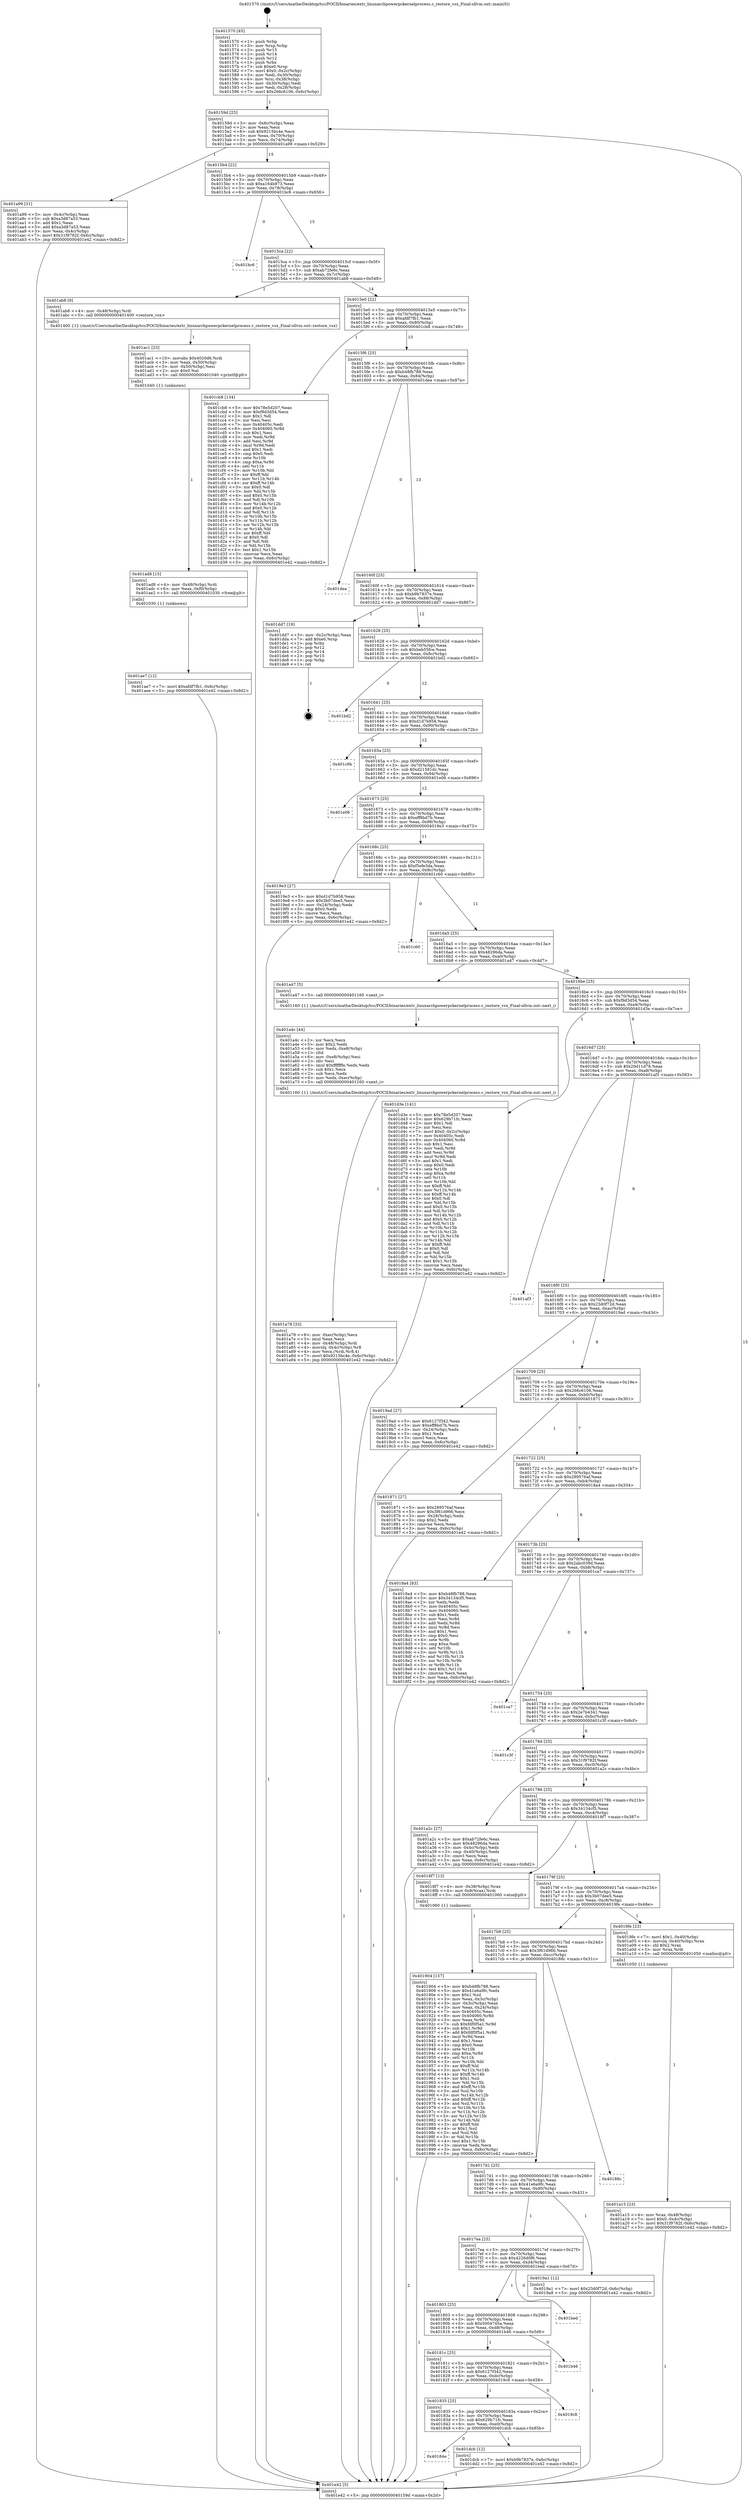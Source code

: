 digraph "0x401570" {
  label = "0x401570 (/mnt/c/Users/mathe/Desktop/tcc/POCII/binaries/extr_linuxarchpowerpckernelprocess.c_restore_vsx_Final-ollvm.out::main(0))"
  labelloc = "t"
  node[shape=record]

  Entry [label="",width=0.3,height=0.3,shape=circle,fillcolor=black,style=filled]
  "0x40159d" [label="{
     0x40159d [23]\l
     | [instrs]\l
     &nbsp;&nbsp;0x40159d \<+3\>: mov -0x6c(%rbp),%eax\l
     &nbsp;&nbsp;0x4015a0 \<+2\>: mov %eax,%ecx\l
     &nbsp;&nbsp;0x4015a2 \<+6\>: sub $0x9215bc4e,%ecx\l
     &nbsp;&nbsp;0x4015a8 \<+3\>: mov %eax,-0x70(%rbp)\l
     &nbsp;&nbsp;0x4015ab \<+3\>: mov %ecx,-0x74(%rbp)\l
     &nbsp;&nbsp;0x4015ae \<+6\>: je 0000000000401a99 \<main+0x529\>\l
  }"]
  "0x401a99" [label="{
     0x401a99 [31]\l
     | [instrs]\l
     &nbsp;&nbsp;0x401a99 \<+3\>: mov -0x4c(%rbp),%eax\l
     &nbsp;&nbsp;0x401a9c \<+5\>: sub $0xa3d87a53,%eax\l
     &nbsp;&nbsp;0x401aa1 \<+3\>: add $0x1,%eax\l
     &nbsp;&nbsp;0x401aa4 \<+5\>: add $0xa3d87a53,%eax\l
     &nbsp;&nbsp;0x401aa9 \<+3\>: mov %eax,-0x4c(%rbp)\l
     &nbsp;&nbsp;0x401aac \<+7\>: movl $0x31f9782f,-0x6c(%rbp)\l
     &nbsp;&nbsp;0x401ab3 \<+5\>: jmp 0000000000401e42 \<main+0x8d2\>\l
  }"]
  "0x4015b4" [label="{
     0x4015b4 [22]\l
     | [instrs]\l
     &nbsp;&nbsp;0x4015b4 \<+5\>: jmp 00000000004015b9 \<main+0x49\>\l
     &nbsp;&nbsp;0x4015b9 \<+3\>: mov -0x70(%rbp),%eax\l
     &nbsp;&nbsp;0x4015bc \<+5\>: sub $0xa164b973,%eax\l
     &nbsp;&nbsp;0x4015c1 \<+3\>: mov %eax,-0x78(%rbp)\l
     &nbsp;&nbsp;0x4015c4 \<+6\>: je 0000000000401bc6 \<main+0x656\>\l
  }"]
  Exit [label="",width=0.3,height=0.3,shape=circle,fillcolor=black,style=filled,peripheries=2]
  "0x401bc6" [label="{
     0x401bc6\l
  }", style=dashed]
  "0x4015ca" [label="{
     0x4015ca [22]\l
     | [instrs]\l
     &nbsp;&nbsp;0x4015ca \<+5\>: jmp 00000000004015cf \<main+0x5f\>\l
     &nbsp;&nbsp;0x4015cf \<+3\>: mov -0x70(%rbp),%eax\l
     &nbsp;&nbsp;0x4015d2 \<+5\>: sub $0xab72fe6c,%eax\l
     &nbsp;&nbsp;0x4015d7 \<+3\>: mov %eax,-0x7c(%rbp)\l
     &nbsp;&nbsp;0x4015da \<+6\>: je 0000000000401ab8 \<main+0x548\>\l
  }"]
  "0x40184e" [label="{
     0x40184e\l
  }", style=dashed]
  "0x401ab8" [label="{
     0x401ab8 [9]\l
     | [instrs]\l
     &nbsp;&nbsp;0x401ab8 \<+4\>: mov -0x48(%rbp),%rdi\l
     &nbsp;&nbsp;0x401abc \<+5\>: call 0000000000401400 \<restore_vsx\>\l
     | [calls]\l
     &nbsp;&nbsp;0x401400 \{1\} (/mnt/c/Users/mathe/Desktop/tcc/POCII/binaries/extr_linuxarchpowerpckernelprocess.c_restore_vsx_Final-ollvm.out::restore_vsx)\l
  }"]
  "0x4015e0" [label="{
     0x4015e0 [22]\l
     | [instrs]\l
     &nbsp;&nbsp;0x4015e0 \<+5\>: jmp 00000000004015e5 \<main+0x75\>\l
     &nbsp;&nbsp;0x4015e5 \<+3\>: mov -0x70(%rbp),%eax\l
     &nbsp;&nbsp;0x4015e8 \<+5\>: sub $0xafdf7fb1,%eax\l
     &nbsp;&nbsp;0x4015ed \<+3\>: mov %eax,-0x80(%rbp)\l
     &nbsp;&nbsp;0x4015f0 \<+6\>: je 0000000000401cb8 \<main+0x748\>\l
  }"]
  "0x401dcb" [label="{
     0x401dcb [12]\l
     | [instrs]\l
     &nbsp;&nbsp;0x401dcb \<+7\>: movl $0xb9b7837e,-0x6c(%rbp)\l
     &nbsp;&nbsp;0x401dd2 \<+5\>: jmp 0000000000401e42 \<main+0x8d2\>\l
  }"]
  "0x401cb8" [label="{
     0x401cb8 [134]\l
     | [instrs]\l
     &nbsp;&nbsp;0x401cb8 \<+5\>: mov $0x78e5d207,%eax\l
     &nbsp;&nbsp;0x401cbd \<+5\>: mov $0xf9d3d54,%ecx\l
     &nbsp;&nbsp;0x401cc2 \<+2\>: mov $0x1,%dl\l
     &nbsp;&nbsp;0x401cc4 \<+2\>: xor %esi,%esi\l
     &nbsp;&nbsp;0x401cc6 \<+7\>: mov 0x40405c,%edi\l
     &nbsp;&nbsp;0x401ccd \<+8\>: mov 0x404060,%r8d\l
     &nbsp;&nbsp;0x401cd5 \<+3\>: sub $0x1,%esi\l
     &nbsp;&nbsp;0x401cd8 \<+3\>: mov %edi,%r9d\l
     &nbsp;&nbsp;0x401cdb \<+3\>: add %esi,%r9d\l
     &nbsp;&nbsp;0x401cde \<+4\>: imul %r9d,%edi\l
     &nbsp;&nbsp;0x401ce2 \<+3\>: and $0x1,%edi\l
     &nbsp;&nbsp;0x401ce5 \<+3\>: cmp $0x0,%edi\l
     &nbsp;&nbsp;0x401ce8 \<+4\>: sete %r10b\l
     &nbsp;&nbsp;0x401cec \<+4\>: cmp $0xa,%r8d\l
     &nbsp;&nbsp;0x401cf0 \<+4\>: setl %r11b\l
     &nbsp;&nbsp;0x401cf4 \<+3\>: mov %r10b,%bl\l
     &nbsp;&nbsp;0x401cf7 \<+3\>: xor $0xff,%bl\l
     &nbsp;&nbsp;0x401cfa \<+3\>: mov %r11b,%r14b\l
     &nbsp;&nbsp;0x401cfd \<+4\>: xor $0xff,%r14b\l
     &nbsp;&nbsp;0x401d01 \<+3\>: xor $0x0,%dl\l
     &nbsp;&nbsp;0x401d04 \<+3\>: mov %bl,%r15b\l
     &nbsp;&nbsp;0x401d07 \<+4\>: and $0x0,%r15b\l
     &nbsp;&nbsp;0x401d0b \<+3\>: and %dl,%r10b\l
     &nbsp;&nbsp;0x401d0e \<+3\>: mov %r14b,%r12b\l
     &nbsp;&nbsp;0x401d11 \<+4\>: and $0x0,%r12b\l
     &nbsp;&nbsp;0x401d15 \<+3\>: and %dl,%r11b\l
     &nbsp;&nbsp;0x401d18 \<+3\>: or %r10b,%r15b\l
     &nbsp;&nbsp;0x401d1b \<+3\>: or %r11b,%r12b\l
     &nbsp;&nbsp;0x401d1e \<+3\>: xor %r12b,%r15b\l
     &nbsp;&nbsp;0x401d21 \<+3\>: or %r14b,%bl\l
     &nbsp;&nbsp;0x401d24 \<+3\>: xor $0xff,%bl\l
     &nbsp;&nbsp;0x401d27 \<+3\>: or $0x0,%dl\l
     &nbsp;&nbsp;0x401d2a \<+2\>: and %dl,%bl\l
     &nbsp;&nbsp;0x401d2c \<+3\>: or %bl,%r15b\l
     &nbsp;&nbsp;0x401d2f \<+4\>: test $0x1,%r15b\l
     &nbsp;&nbsp;0x401d33 \<+3\>: cmovne %ecx,%eax\l
     &nbsp;&nbsp;0x401d36 \<+3\>: mov %eax,-0x6c(%rbp)\l
     &nbsp;&nbsp;0x401d39 \<+5\>: jmp 0000000000401e42 \<main+0x8d2\>\l
  }"]
  "0x4015f6" [label="{
     0x4015f6 [25]\l
     | [instrs]\l
     &nbsp;&nbsp;0x4015f6 \<+5\>: jmp 00000000004015fb \<main+0x8b\>\l
     &nbsp;&nbsp;0x4015fb \<+3\>: mov -0x70(%rbp),%eax\l
     &nbsp;&nbsp;0x4015fe \<+5\>: sub $0xb48fb788,%eax\l
     &nbsp;&nbsp;0x401603 \<+6\>: mov %eax,-0x84(%rbp)\l
     &nbsp;&nbsp;0x401609 \<+6\>: je 0000000000401dea \<main+0x87a\>\l
  }"]
  "0x401835" [label="{
     0x401835 [25]\l
     | [instrs]\l
     &nbsp;&nbsp;0x401835 \<+5\>: jmp 000000000040183a \<main+0x2ca\>\l
     &nbsp;&nbsp;0x40183a \<+3\>: mov -0x70(%rbp),%eax\l
     &nbsp;&nbsp;0x40183d \<+5\>: sub $0x629b71fc,%eax\l
     &nbsp;&nbsp;0x401842 \<+6\>: mov %eax,-0xe0(%rbp)\l
     &nbsp;&nbsp;0x401848 \<+6\>: je 0000000000401dcb \<main+0x85b\>\l
  }"]
  "0x401dea" [label="{
     0x401dea\l
  }", style=dashed]
  "0x40160f" [label="{
     0x40160f [25]\l
     | [instrs]\l
     &nbsp;&nbsp;0x40160f \<+5\>: jmp 0000000000401614 \<main+0xa4\>\l
     &nbsp;&nbsp;0x401614 \<+3\>: mov -0x70(%rbp),%eax\l
     &nbsp;&nbsp;0x401617 \<+5\>: sub $0xb9b7837e,%eax\l
     &nbsp;&nbsp;0x40161c \<+6\>: mov %eax,-0x88(%rbp)\l
     &nbsp;&nbsp;0x401622 \<+6\>: je 0000000000401dd7 \<main+0x867\>\l
  }"]
  "0x4019c8" [label="{
     0x4019c8\l
  }", style=dashed]
  "0x401dd7" [label="{
     0x401dd7 [19]\l
     | [instrs]\l
     &nbsp;&nbsp;0x401dd7 \<+3\>: mov -0x2c(%rbp),%eax\l
     &nbsp;&nbsp;0x401dda \<+7\>: add $0xe0,%rsp\l
     &nbsp;&nbsp;0x401de1 \<+1\>: pop %rbx\l
     &nbsp;&nbsp;0x401de2 \<+2\>: pop %r12\l
     &nbsp;&nbsp;0x401de4 \<+2\>: pop %r14\l
     &nbsp;&nbsp;0x401de6 \<+2\>: pop %r15\l
     &nbsp;&nbsp;0x401de8 \<+1\>: pop %rbp\l
     &nbsp;&nbsp;0x401de9 \<+1\>: ret\l
  }"]
  "0x401628" [label="{
     0x401628 [25]\l
     | [instrs]\l
     &nbsp;&nbsp;0x401628 \<+5\>: jmp 000000000040162d \<main+0xbd\>\l
     &nbsp;&nbsp;0x40162d \<+3\>: mov -0x70(%rbp),%eax\l
     &nbsp;&nbsp;0x401630 \<+5\>: sub $0xbeb55fce,%eax\l
     &nbsp;&nbsp;0x401635 \<+6\>: mov %eax,-0x8c(%rbp)\l
     &nbsp;&nbsp;0x40163b \<+6\>: je 0000000000401bd2 \<main+0x662\>\l
  }"]
  "0x40181c" [label="{
     0x40181c [25]\l
     | [instrs]\l
     &nbsp;&nbsp;0x40181c \<+5\>: jmp 0000000000401821 \<main+0x2b1\>\l
     &nbsp;&nbsp;0x401821 \<+3\>: mov -0x70(%rbp),%eax\l
     &nbsp;&nbsp;0x401824 \<+5\>: sub $0x6127f342,%eax\l
     &nbsp;&nbsp;0x401829 \<+6\>: mov %eax,-0xdc(%rbp)\l
     &nbsp;&nbsp;0x40182f \<+6\>: je 00000000004019c8 \<main+0x458\>\l
  }"]
  "0x401bd2" [label="{
     0x401bd2\l
  }", style=dashed]
  "0x401641" [label="{
     0x401641 [25]\l
     | [instrs]\l
     &nbsp;&nbsp;0x401641 \<+5\>: jmp 0000000000401646 \<main+0xd6\>\l
     &nbsp;&nbsp;0x401646 \<+3\>: mov -0x70(%rbp),%eax\l
     &nbsp;&nbsp;0x401649 \<+5\>: sub $0xd1d7b958,%eax\l
     &nbsp;&nbsp;0x40164e \<+6\>: mov %eax,-0x90(%rbp)\l
     &nbsp;&nbsp;0x401654 \<+6\>: je 0000000000401c9b \<main+0x72b\>\l
  }"]
  "0x401b46" [label="{
     0x401b46\l
  }", style=dashed]
  "0x401c9b" [label="{
     0x401c9b\l
  }", style=dashed]
  "0x40165a" [label="{
     0x40165a [25]\l
     | [instrs]\l
     &nbsp;&nbsp;0x40165a \<+5\>: jmp 000000000040165f \<main+0xef\>\l
     &nbsp;&nbsp;0x40165f \<+3\>: mov -0x70(%rbp),%eax\l
     &nbsp;&nbsp;0x401662 \<+5\>: sub $0xd21581dc,%eax\l
     &nbsp;&nbsp;0x401667 \<+6\>: mov %eax,-0x94(%rbp)\l
     &nbsp;&nbsp;0x40166d \<+6\>: je 0000000000401e06 \<main+0x896\>\l
  }"]
  "0x401803" [label="{
     0x401803 [25]\l
     | [instrs]\l
     &nbsp;&nbsp;0x401803 \<+5\>: jmp 0000000000401808 \<main+0x298\>\l
     &nbsp;&nbsp;0x401808 \<+3\>: mov -0x70(%rbp),%eax\l
     &nbsp;&nbsp;0x40180b \<+5\>: sub $0x5004745a,%eax\l
     &nbsp;&nbsp;0x401810 \<+6\>: mov %eax,-0xd8(%rbp)\l
     &nbsp;&nbsp;0x401816 \<+6\>: je 0000000000401b46 \<main+0x5d6\>\l
  }"]
  "0x401e06" [label="{
     0x401e06\l
  }", style=dashed]
  "0x401673" [label="{
     0x401673 [25]\l
     | [instrs]\l
     &nbsp;&nbsp;0x401673 \<+5\>: jmp 0000000000401678 \<main+0x108\>\l
     &nbsp;&nbsp;0x401678 \<+3\>: mov -0x70(%rbp),%eax\l
     &nbsp;&nbsp;0x40167b \<+5\>: sub $0xeff8bd7b,%eax\l
     &nbsp;&nbsp;0x401680 \<+6\>: mov %eax,-0x98(%rbp)\l
     &nbsp;&nbsp;0x401686 \<+6\>: je 00000000004019e3 \<main+0x473\>\l
  }"]
  "0x401bed" [label="{
     0x401bed\l
  }", style=dashed]
  "0x4019e3" [label="{
     0x4019e3 [27]\l
     | [instrs]\l
     &nbsp;&nbsp;0x4019e3 \<+5\>: mov $0xd1d7b958,%eax\l
     &nbsp;&nbsp;0x4019e8 \<+5\>: mov $0x3b07dee5,%ecx\l
     &nbsp;&nbsp;0x4019ed \<+3\>: mov -0x24(%rbp),%edx\l
     &nbsp;&nbsp;0x4019f0 \<+3\>: cmp $0x0,%edx\l
     &nbsp;&nbsp;0x4019f3 \<+3\>: cmove %ecx,%eax\l
     &nbsp;&nbsp;0x4019f6 \<+3\>: mov %eax,-0x6c(%rbp)\l
     &nbsp;&nbsp;0x4019f9 \<+5\>: jmp 0000000000401e42 \<main+0x8d2\>\l
  }"]
  "0x40168c" [label="{
     0x40168c [25]\l
     | [instrs]\l
     &nbsp;&nbsp;0x40168c \<+5\>: jmp 0000000000401691 \<main+0x121\>\l
     &nbsp;&nbsp;0x401691 \<+3\>: mov -0x70(%rbp),%eax\l
     &nbsp;&nbsp;0x401694 \<+5\>: sub $0xf5efe3da,%eax\l
     &nbsp;&nbsp;0x401699 \<+6\>: mov %eax,-0x9c(%rbp)\l
     &nbsp;&nbsp;0x40169f \<+6\>: je 0000000000401c60 \<main+0x6f0\>\l
  }"]
  "0x401ae7" [label="{
     0x401ae7 [12]\l
     | [instrs]\l
     &nbsp;&nbsp;0x401ae7 \<+7\>: movl $0xafdf7fb1,-0x6c(%rbp)\l
     &nbsp;&nbsp;0x401aee \<+5\>: jmp 0000000000401e42 \<main+0x8d2\>\l
  }"]
  "0x401c60" [label="{
     0x401c60\l
  }", style=dashed]
  "0x4016a5" [label="{
     0x4016a5 [25]\l
     | [instrs]\l
     &nbsp;&nbsp;0x4016a5 \<+5\>: jmp 00000000004016aa \<main+0x13a\>\l
     &nbsp;&nbsp;0x4016aa \<+3\>: mov -0x70(%rbp),%eax\l
     &nbsp;&nbsp;0x4016ad \<+5\>: sub $0x48296da,%eax\l
     &nbsp;&nbsp;0x4016b2 \<+6\>: mov %eax,-0xa0(%rbp)\l
     &nbsp;&nbsp;0x4016b8 \<+6\>: je 0000000000401a47 \<main+0x4d7\>\l
  }"]
  "0x401ad8" [label="{
     0x401ad8 [15]\l
     | [instrs]\l
     &nbsp;&nbsp;0x401ad8 \<+4\>: mov -0x48(%rbp),%rdi\l
     &nbsp;&nbsp;0x401adc \<+6\>: mov %eax,-0xf0(%rbp)\l
     &nbsp;&nbsp;0x401ae2 \<+5\>: call 0000000000401030 \<free@plt\>\l
     | [calls]\l
     &nbsp;&nbsp;0x401030 \{1\} (unknown)\l
  }"]
  "0x401a47" [label="{
     0x401a47 [5]\l
     | [instrs]\l
     &nbsp;&nbsp;0x401a47 \<+5\>: call 0000000000401160 \<next_i\>\l
     | [calls]\l
     &nbsp;&nbsp;0x401160 \{1\} (/mnt/c/Users/mathe/Desktop/tcc/POCII/binaries/extr_linuxarchpowerpckernelprocess.c_restore_vsx_Final-ollvm.out::next_i)\l
  }"]
  "0x4016be" [label="{
     0x4016be [25]\l
     | [instrs]\l
     &nbsp;&nbsp;0x4016be \<+5\>: jmp 00000000004016c3 \<main+0x153\>\l
     &nbsp;&nbsp;0x4016c3 \<+3\>: mov -0x70(%rbp),%eax\l
     &nbsp;&nbsp;0x4016c6 \<+5\>: sub $0xf9d3d54,%eax\l
     &nbsp;&nbsp;0x4016cb \<+6\>: mov %eax,-0xa4(%rbp)\l
     &nbsp;&nbsp;0x4016d1 \<+6\>: je 0000000000401d3e \<main+0x7ce\>\l
  }"]
  "0x401ac1" [label="{
     0x401ac1 [23]\l
     | [instrs]\l
     &nbsp;&nbsp;0x401ac1 \<+10\>: movabs $0x4020d6,%rdi\l
     &nbsp;&nbsp;0x401acb \<+3\>: mov %eax,-0x50(%rbp)\l
     &nbsp;&nbsp;0x401ace \<+3\>: mov -0x50(%rbp),%esi\l
     &nbsp;&nbsp;0x401ad1 \<+2\>: mov $0x0,%al\l
     &nbsp;&nbsp;0x401ad3 \<+5\>: call 0000000000401040 \<printf@plt\>\l
     | [calls]\l
     &nbsp;&nbsp;0x401040 \{1\} (unknown)\l
  }"]
  "0x401d3e" [label="{
     0x401d3e [141]\l
     | [instrs]\l
     &nbsp;&nbsp;0x401d3e \<+5\>: mov $0x78e5d207,%eax\l
     &nbsp;&nbsp;0x401d43 \<+5\>: mov $0x629b71fc,%ecx\l
     &nbsp;&nbsp;0x401d48 \<+2\>: mov $0x1,%dl\l
     &nbsp;&nbsp;0x401d4a \<+2\>: xor %esi,%esi\l
     &nbsp;&nbsp;0x401d4c \<+7\>: movl $0x0,-0x2c(%rbp)\l
     &nbsp;&nbsp;0x401d53 \<+7\>: mov 0x40405c,%edi\l
     &nbsp;&nbsp;0x401d5a \<+8\>: mov 0x404060,%r8d\l
     &nbsp;&nbsp;0x401d62 \<+3\>: sub $0x1,%esi\l
     &nbsp;&nbsp;0x401d65 \<+3\>: mov %edi,%r9d\l
     &nbsp;&nbsp;0x401d68 \<+3\>: add %esi,%r9d\l
     &nbsp;&nbsp;0x401d6b \<+4\>: imul %r9d,%edi\l
     &nbsp;&nbsp;0x401d6f \<+3\>: and $0x1,%edi\l
     &nbsp;&nbsp;0x401d72 \<+3\>: cmp $0x0,%edi\l
     &nbsp;&nbsp;0x401d75 \<+4\>: sete %r10b\l
     &nbsp;&nbsp;0x401d79 \<+4\>: cmp $0xa,%r8d\l
     &nbsp;&nbsp;0x401d7d \<+4\>: setl %r11b\l
     &nbsp;&nbsp;0x401d81 \<+3\>: mov %r10b,%bl\l
     &nbsp;&nbsp;0x401d84 \<+3\>: xor $0xff,%bl\l
     &nbsp;&nbsp;0x401d87 \<+3\>: mov %r11b,%r14b\l
     &nbsp;&nbsp;0x401d8a \<+4\>: xor $0xff,%r14b\l
     &nbsp;&nbsp;0x401d8e \<+3\>: xor $0x0,%dl\l
     &nbsp;&nbsp;0x401d91 \<+3\>: mov %bl,%r15b\l
     &nbsp;&nbsp;0x401d94 \<+4\>: and $0x0,%r15b\l
     &nbsp;&nbsp;0x401d98 \<+3\>: and %dl,%r10b\l
     &nbsp;&nbsp;0x401d9b \<+3\>: mov %r14b,%r12b\l
     &nbsp;&nbsp;0x401d9e \<+4\>: and $0x0,%r12b\l
     &nbsp;&nbsp;0x401da2 \<+3\>: and %dl,%r11b\l
     &nbsp;&nbsp;0x401da5 \<+3\>: or %r10b,%r15b\l
     &nbsp;&nbsp;0x401da8 \<+3\>: or %r11b,%r12b\l
     &nbsp;&nbsp;0x401dab \<+3\>: xor %r12b,%r15b\l
     &nbsp;&nbsp;0x401dae \<+3\>: or %r14b,%bl\l
     &nbsp;&nbsp;0x401db1 \<+3\>: xor $0xff,%bl\l
     &nbsp;&nbsp;0x401db4 \<+3\>: or $0x0,%dl\l
     &nbsp;&nbsp;0x401db7 \<+2\>: and %dl,%bl\l
     &nbsp;&nbsp;0x401db9 \<+3\>: or %bl,%r15b\l
     &nbsp;&nbsp;0x401dbc \<+4\>: test $0x1,%r15b\l
     &nbsp;&nbsp;0x401dc0 \<+3\>: cmovne %ecx,%eax\l
     &nbsp;&nbsp;0x401dc3 \<+3\>: mov %eax,-0x6c(%rbp)\l
     &nbsp;&nbsp;0x401dc6 \<+5\>: jmp 0000000000401e42 \<main+0x8d2\>\l
  }"]
  "0x4016d7" [label="{
     0x4016d7 [25]\l
     | [instrs]\l
     &nbsp;&nbsp;0x4016d7 \<+5\>: jmp 00000000004016dc \<main+0x16c\>\l
     &nbsp;&nbsp;0x4016dc \<+3\>: mov -0x70(%rbp),%eax\l
     &nbsp;&nbsp;0x4016df \<+5\>: sub $0x20d11d78,%eax\l
     &nbsp;&nbsp;0x4016e4 \<+6\>: mov %eax,-0xa8(%rbp)\l
     &nbsp;&nbsp;0x4016ea \<+6\>: je 0000000000401af3 \<main+0x583\>\l
  }"]
  "0x401a78" [label="{
     0x401a78 [33]\l
     | [instrs]\l
     &nbsp;&nbsp;0x401a78 \<+6\>: mov -0xec(%rbp),%ecx\l
     &nbsp;&nbsp;0x401a7e \<+3\>: imul %eax,%ecx\l
     &nbsp;&nbsp;0x401a81 \<+4\>: mov -0x48(%rbp),%rdi\l
     &nbsp;&nbsp;0x401a85 \<+4\>: movslq -0x4c(%rbp),%r8\l
     &nbsp;&nbsp;0x401a89 \<+4\>: mov %ecx,(%rdi,%r8,4)\l
     &nbsp;&nbsp;0x401a8d \<+7\>: movl $0x9215bc4e,-0x6c(%rbp)\l
     &nbsp;&nbsp;0x401a94 \<+5\>: jmp 0000000000401e42 \<main+0x8d2\>\l
  }"]
  "0x401af3" [label="{
     0x401af3\l
  }", style=dashed]
  "0x4016f0" [label="{
     0x4016f0 [25]\l
     | [instrs]\l
     &nbsp;&nbsp;0x4016f0 \<+5\>: jmp 00000000004016f5 \<main+0x185\>\l
     &nbsp;&nbsp;0x4016f5 \<+3\>: mov -0x70(%rbp),%eax\l
     &nbsp;&nbsp;0x4016f8 \<+5\>: sub $0x23d0f72d,%eax\l
     &nbsp;&nbsp;0x4016fd \<+6\>: mov %eax,-0xac(%rbp)\l
     &nbsp;&nbsp;0x401703 \<+6\>: je 00000000004019ad \<main+0x43d\>\l
  }"]
  "0x401a4c" [label="{
     0x401a4c [44]\l
     | [instrs]\l
     &nbsp;&nbsp;0x401a4c \<+2\>: xor %ecx,%ecx\l
     &nbsp;&nbsp;0x401a4e \<+5\>: mov $0x2,%edx\l
     &nbsp;&nbsp;0x401a53 \<+6\>: mov %edx,-0xe8(%rbp)\l
     &nbsp;&nbsp;0x401a59 \<+1\>: cltd\l
     &nbsp;&nbsp;0x401a5a \<+6\>: mov -0xe8(%rbp),%esi\l
     &nbsp;&nbsp;0x401a60 \<+2\>: idiv %esi\l
     &nbsp;&nbsp;0x401a62 \<+6\>: imul $0xfffffffe,%edx,%edx\l
     &nbsp;&nbsp;0x401a68 \<+3\>: sub $0x1,%ecx\l
     &nbsp;&nbsp;0x401a6b \<+2\>: sub %ecx,%edx\l
     &nbsp;&nbsp;0x401a6d \<+6\>: mov %edx,-0xec(%rbp)\l
     &nbsp;&nbsp;0x401a73 \<+5\>: call 0000000000401160 \<next_i\>\l
     | [calls]\l
     &nbsp;&nbsp;0x401160 \{1\} (/mnt/c/Users/mathe/Desktop/tcc/POCII/binaries/extr_linuxarchpowerpckernelprocess.c_restore_vsx_Final-ollvm.out::next_i)\l
  }"]
  "0x4019ad" [label="{
     0x4019ad [27]\l
     | [instrs]\l
     &nbsp;&nbsp;0x4019ad \<+5\>: mov $0x6127f342,%eax\l
     &nbsp;&nbsp;0x4019b2 \<+5\>: mov $0xeff8bd7b,%ecx\l
     &nbsp;&nbsp;0x4019b7 \<+3\>: mov -0x24(%rbp),%edx\l
     &nbsp;&nbsp;0x4019ba \<+3\>: cmp $0x1,%edx\l
     &nbsp;&nbsp;0x4019bd \<+3\>: cmovl %ecx,%eax\l
     &nbsp;&nbsp;0x4019c0 \<+3\>: mov %eax,-0x6c(%rbp)\l
     &nbsp;&nbsp;0x4019c3 \<+5\>: jmp 0000000000401e42 \<main+0x8d2\>\l
  }"]
  "0x401709" [label="{
     0x401709 [25]\l
     | [instrs]\l
     &nbsp;&nbsp;0x401709 \<+5\>: jmp 000000000040170e \<main+0x19e\>\l
     &nbsp;&nbsp;0x40170e \<+3\>: mov -0x70(%rbp),%eax\l
     &nbsp;&nbsp;0x401711 \<+5\>: sub $0x266c6106,%eax\l
     &nbsp;&nbsp;0x401716 \<+6\>: mov %eax,-0xb0(%rbp)\l
     &nbsp;&nbsp;0x40171c \<+6\>: je 0000000000401871 \<main+0x301\>\l
  }"]
  "0x401a15" [label="{
     0x401a15 [23]\l
     | [instrs]\l
     &nbsp;&nbsp;0x401a15 \<+4\>: mov %rax,-0x48(%rbp)\l
     &nbsp;&nbsp;0x401a19 \<+7\>: movl $0x0,-0x4c(%rbp)\l
     &nbsp;&nbsp;0x401a20 \<+7\>: movl $0x31f9782f,-0x6c(%rbp)\l
     &nbsp;&nbsp;0x401a27 \<+5\>: jmp 0000000000401e42 \<main+0x8d2\>\l
  }"]
  "0x401871" [label="{
     0x401871 [27]\l
     | [instrs]\l
     &nbsp;&nbsp;0x401871 \<+5\>: mov $0x289576af,%eax\l
     &nbsp;&nbsp;0x401876 \<+5\>: mov $0x3f61d966,%ecx\l
     &nbsp;&nbsp;0x40187b \<+3\>: mov -0x28(%rbp),%edx\l
     &nbsp;&nbsp;0x40187e \<+3\>: cmp $0x2,%edx\l
     &nbsp;&nbsp;0x401881 \<+3\>: cmovne %ecx,%eax\l
     &nbsp;&nbsp;0x401884 \<+3\>: mov %eax,-0x6c(%rbp)\l
     &nbsp;&nbsp;0x401887 \<+5\>: jmp 0000000000401e42 \<main+0x8d2\>\l
  }"]
  "0x401722" [label="{
     0x401722 [25]\l
     | [instrs]\l
     &nbsp;&nbsp;0x401722 \<+5\>: jmp 0000000000401727 \<main+0x1b7\>\l
     &nbsp;&nbsp;0x401727 \<+3\>: mov -0x70(%rbp),%eax\l
     &nbsp;&nbsp;0x40172a \<+5\>: sub $0x289576af,%eax\l
     &nbsp;&nbsp;0x40172f \<+6\>: mov %eax,-0xb4(%rbp)\l
     &nbsp;&nbsp;0x401735 \<+6\>: je 00000000004018a4 \<main+0x334\>\l
  }"]
  "0x401e42" [label="{
     0x401e42 [5]\l
     | [instrs]\l
     &nbsp;&nbsp;0x401e42 \<+5\>: jmp 000000000040159d \<main+0x2d\>\l
  }"]
  "0x401570" [label="{
     0x401570 [45]\l
     | [instrs]\l
     &nbsp;&nbsp;0x401570 \<+1\>: push %rbp\l
     &nbsp;&nbsp;0x401571 \<+3\>: mov %rsp,%rbp\l
     &nbsp;&nbsp;0x401574 \<+2\>: push %r15\l
     &nbsp;&nbsp;0x401576 \<+2\>: push %r14\l
     &nbsp;&nbsp;0x401578 \<+2\>: push %r12\l
     &nbsp;&nbsp;0x40157a \<+1\>: push %rbx\l
     &nbsp;&nbsp;0x40157b \<+7\>: sub $0xe0,%rsp\l
     &nbsp;&nbsp;0x401582 \<+7\>: movl $0x0,-0x2c(%rbp)\l
     &nbsp;&nbsp;0x401589 \<+3\>: mov %edi,-0x30(%rbp)\l
     &nbsp;&nbsp;0x40158c \<+4\>: mov %rsi,-0x38(%rbp)\l
     &nbsp;&nbsp;0x401590 \<+3\>: mov -0x30(%rbp),%edi\l
     &nbsp;&nbsp;0x401593 \<+3\>: mov %edi,-0x28(%rbp)\l
     &nbsp;&nbsp;0x401596 \<+7\>: movl $0x266c6106,-0x6c(%rbp)\l
  }"]
  "0x4017ea" [label="{
     0x4017ea [25]\l
     | [instrs]\l
     &nbsp;&nbsp;0x4017ea \<+5\>: jmp 00000000004017ef \<main+0x27f\>\l
     &nbsp;&nbsp;0x4017ef \<+3\>: mov -0x70(%rbp),%eax\l
     &nbsp;&nbsp;0x4017f2 \<+5\>: sub $0x4226d0f6,%eax\l
     &nbsp;&nbsp;0x4017f7 \<+6\>: mov %eax,-0xd4(%rbp)\l
     &nbsp;&nbsp;0x4017fd \<+6\>: je 0000000000401bed \<main+0x67d\>\l
  }"]
  "0x4018a4" [label="{
     0x4018a4 [83]\l
     | [instrs]\l
     &nbsp;&nbsp;0x4018a4 \<+5\>: mov $0xb48fb788,%eax\l
     &nbsp;&nbsp;0x4018a9 \<+5\>: mov $0x34134cf5,%ecx\l
     &nbsp;&nbsp;0x4018ae \<+2\>: xor %edx,%edx\l
     &nbsp;&nbsp;0x4018b0 \<+7\>: mov 0x40405c,%esi\l
     &nbsp;&nbsp;0x4018b7 \<+7\>: mov 0x404060,%edi\l
     &nbsp;&nbsp;0x4018be \<+3\>: sub $0x1,%edx\l
     &nbsp;&nbsp;0x4018c1 \<+3\>: mov %esi,%r8d\l
     &nbsp;&nbsp;0x4018c4 \<+3\>: add %edx,%r8d\l
     &nbsp;&nbsp;0x4018c7 \<+4\>: imul %r8d,%esi\l
     &nbsp;&nbsp;0x4018cb \<+3\>: and $0x1,%esi\l
     &nbsp;&nbsp;0x4018ce \<+3\>: cmp $0x0,%esi\l
     &nbsp;&nbsp;0x4018d1 \<+4\>: sete %r9b\l
     &nbsp;&nbsp;0x4018d5 \<+3\>: cmp $0xa,%edi\l
     &nbsp;&nbsp;0x4018d8 \<+4\>: setl %r10b\l
     &nbsp;&nbsp;0x4018dc \<+3\>: mov %r9b,%r11b\l
     &nbsp;&nbsp;0x4018df \<+3\>: and %r10b,%r11b\l
     &nbsp;&nbsp;0x4018e2 \<+3\>: xor %r10b,%r9b\l
     &nbsp;&nbsp;0x4018e5 \<+3\>: or %r9b,%r11b\l
     &nbsp;&nbsp;0x4018e8 \<+4\>: test $0x1,%r11b\l
     &nbsp;&nbsp;0x4018ec \<+3\>: cmovne %ecx,%eax\l
     &nbsp;&nbsp;0x4018ef \<+3\>: mov %eax,-0x6c(%rbp)\l
     &nbsp;&nbsp;0x4018f2 \<+5\>: jmp 0000000000401e42 \<main+0x8d2\>\l
  }"]
  "0x40173b" [label="{
     0x40173b [25]\l
     | [instrs]\l
     &nbsp;&nbsp;0x40173b \<+5\>: jmp 0000000000401740 \<main+0x1d0\>\l
     &nbsp;&nbsp;0x401740 \<+3\>: mov -0x70(%rbp),%eax\l
     &nbsp;&nbsp;0x401743 \<+5\>: sub $0x2abc039d,%eax\l
     &nbsp;&nbsp;0x401748 \<+6\>: mov %eax,-0xb8(%rbp)\l
     &nbsp;&nbsp;0x40174e \<+6\>: je 0000000000401ca7 \<main+0x737\>\l
  }"]
  "0x4019a1" [label="{
     0x4019a1 [12]\l
     | [instrs]\l
     &nbsp;&nbsp;0x4019a1 \<+7\>: movl $0x23d0f72d,-0x6c(%rbp)\l
     &nbsp;&nbsp;0x4019a8 \<+5\>: jmp 0000000000401e42 \<main+0x8d2\>\l
  }"]
  "0x401ca7" [label="{
     0x401ca7\l
  }", style=dashed]
  "0x401754" [label="{
     0x401754 [25]\l
     | [instrs]\l
     &nbsp;&nbsp;0x401754 \<+5\>: jmp 0000000000401759 \<main+0x1e9\>\l
     &nbsp;&nbsp;0x401759 \<+3\>: mov -0x70(%rbp),%eax\l
     &nbsp;&nbsp;0x40175c \<+5\>: sub $0x2e7b4341,%eax\l
     &nbsp;&nbsp;0x401761 \<+6\>: mov %eax,-0xbc(%rbp)\l
     &nbsp;&nbsp;0x401767 \<+6\>: je 0000000000401c3f \<main+0x6cf\>\l
  }"]
  "0x4017d1" [label="{
     0x4017d1 [25]\l
     | [instrs]\l
     &nbsp;&nbsp;0x4017d1 \<+5\>: jmp 00000000004017d6 \<main+0x266\>\l
     &nbsp;&nbsp;0x4017d6 \<+3\>: mov -0x70(%rbp),%eax\l
     &nbsp;&nbsp;0x4017d9 \<+5\>: sub $0x41e6a9fc,%eax\l
     &nbsp;&nbsp;0x4017de \<+6\>: mov %eax,-0xd0(%rbp)\l
     &nbsp;&nbsp;0x4017e4 \<+6\>: je 00000000004019a1 \<main+0x431\>\l
  }"]
  "0x401c3f" [label="{
     0x401c3f\l
  }", style=dashed]
  "0x40176d" [label="{
     0x40176d [25]\l
     | [instrs]\l
     &nbsp;&nbsp;0x40176d \<+5\>: jmp 0000000000401772 \<main+0x202\>\l
     &nbsp;&nbsp;0x401772 \<+3\>: mov -0x70(%rbp),%eax\l
     &nbsp;&nbsp;0x401775 \<+5\>: sub $0x31f9782f,%eax\l
     &nbsp;&nbsp;0x40177a \<+6\>: mov %eax,-0xc0(%rbp)\l
     &nbsp;&nbsp;0x401780 \<+6\>: je 0000000000401a2c \<main+0x4bc\>\l
  }"]
  "0x40188c" [label="{
     0x40188c\l
  }", style=dashed]
  "0x401a2c" [label="{
     0x401a2c [27]\l
     | [instrs]\l
     &nbsp;&nbsp;0x401a2c \<+5\>: mov $0xab72fe6c,%eax\l
     &nbsp;&nbsp;0x401a31 \<+5\>: mov $0x48296da,%ecx\l
     &nbsp;&nbsp;0x401a36 \<+3\>: mov -0x4c(%rbp),%edx\l
     &nbsp;&nbsp;0x401a39 \<+3\>: cmp -0x40(%rbp),%edx\l
     &nbsp;&nbsp;0x401a3c \<+3\>: cmovl %ecx,%eax\l
     &nbsp;&nbsp;0x401a3f \<+3\>: mov %eax,-0x6c(%rbp)\l
     &nbsp;&nbsp;0x401a42 \<+5\>: jmp 0000000000401e42 \<main+0x8d2\>\l
  }"]
  "0x401786" [label="{
     0x401786 [25]\l
     | [instrs]\l
     &nbsp;&nbsp;0x401786 \<+5\>: jmp 000000000040178b \<main+0x21b\>\l
     &nbsp;&nbsp;0x40178b \<+3\>: mov -0x70(%rbp),%eax\l
     &nbsp;&nbsp;0x40178e \<+5\>: sub $0x34134cf5,%eax\l
     &nbsp;&nbsp;0x401793 \<+6\>: mov %eax,-0xc4(%rbp)\l
     &nbsp;&nbsp;0x401799 \<+6\>: je 00000000004018f7 \<main+0x387\>\l
  }"]
  "0x4017b8" [label="{
     0x4017b8 [25]\l
     | [instrs]\l
     &nbsp;&nbsp;0x4017b8 \<+5\>: jmp 00000000004017bd \<main+0x24d\>\l
     &nbsp;&nbsp;0x4017bd \<+3\>: mov -0x70(%rbp),%eax\l
     &nbsp;&nbsp;0x4017c0 \<+5\>: sub $0x3f61d966,%eax\l
     &nbsp;&nbsp;0x4017c5 \<+6\>: mov %eax,-0xcc(%rbp)\l
     &nbsp;&nbsp;0x4017cb \<+6\>: je 000000000040188c \<main+0x31c\>\l
  }"]
  "0x4018f7" [label="{
     0x4018f7 [13]\l
     | [instrs]\l
     &nbsp;&nbsp;0x4018f7 \<+4\>: mov -0x38(%rbp),%rax\l
     &nbsp;&nbsp;0x4018fb \<+4\>: mov 0x8(%rax),%rdi\l
     &nbsp;&nbsp;0x4018ff \<+5\>: call 0000000000401060 \<atoi@plt\>\l
     | [calls]\l
     &nbsp;&nbsp;0x401060 \{1\} (unknown)\l
  }"]
  "0x40179f" [label="{
     0x40179f [25]\l
     | [instrs]\l
     &nbsp;&nbsp;0x40179f \<+5\>: jmp 00000000004017a4 \<main+0x234\>\l
     &nbsp;&nbsp;0x4017a4 \<+3\>: mov -0x70(%rbp),%eax\l
     &nbsp;&nbsp;0x4017a7 \<+5\>: sub $0x3b07dee5,%eax\l
     &nbsp;&nbsp;0x4017ac \<+6\>: mov %eax,-0xc8(%rbp)\l
     &nbsp;&nbsp;0x4017b2 \<+6\>: je 00000000004019fe \<main+0x48e\>\l
  }"]
  "0x401904" [label="{
     0x401904 [157]\l
     | [instrs]\l
     &nbsp;&nbsp;0x401904 \<+5\>: mov $0xb48fb788,%ecx\l
     &nbsp;&nbsp;0x401909 \<+5\>: mov $0x41e6a9fc,%edx\l
     &nbsp;&nbsp;0x40190e \<+3\>: mov $0x1,%sil\l
     &nbsp;&nbsp;0x401911 \<+3\>: mov %eax,-0x3c(%rbp)\l
     &nbsp;&nbsp;0x401914 \<+3\>: mov -0x3c(%rbp),%eax\l
     &nbsp;&nbsp;0x401917 \<+3\>: mov %eax,-0x24(%rbp)\l
     &nbsp;&nbsp;0x40191a \<+7\>: mov 0x40405c,%eax\l
     &nbsp;&nbsp;0x401921 \<+8\>: mov 0x404060,%r8d\l
     &nbsp;&nbsp;0x401929 \<+3\>: mov %eax,%r9d\l
     &nbsp;&nbsp;0x40192c \<+7\>: sub $0xfdf0f5a1,%r9d\l
     &nbsp;&nbsp;0x401933 \<+4\>: sub $0x1,%r9d\l
     &nbsp;&nbsp;0x401937 \<+7\>: add $0xfdf0f5a1,%r9d\l
     &nbsp;&nbsp;0x40193e \<+4\>: imul %r9d,%eax\l
     &nbsp;&nbsp;0x401942 \<+3\>: and $0x1,%eax\l
     &nbsp;&nbsp;0x401945 \<+3\>: cmp $0x0,%eax\l
     &nbsp;&nbsp;0x401948 \<+4\>: sete %r10b\l
     &nbsp;&nbsp;0x40194c \<+4\>: cmp $0xa,%r8d\l
     &nbsp;&nbsp;0x401950 \<+4\>: setl %r11b\l
     &nbsp;&nbsp;0x401954 \<+3\>: mov %r10b,%bl\l
     &nbsp;&nbsp;0x401957 \<+3\>: xor $0xff,%bl\l
     &nbsp;&nbsp;0x40195a \<+3\>: mov %r11b,%r14b\l
     &nbsp;&nbsp;0x40195d \<+4\>: xor $0xff,%r14b\l
     &nbsp;&nbsp;0x401961 \<+4\>: xor $0x1,%sil\l
     &nbsp;&nbsp;0x401965 \<+3\>: mov %bl,%r15b\l
     &nbsp;&nbsp;0x401968 \<+4\>: and $0xff,%r15b\l
     &nbsp;&nbsp;0x40196c \<+3\>: and %sil,%r10b\l
     &nbsp;&nbsp;0x40196f \<+3\>: mov %r14b,%r12b\l
     &nbsp;&nbsp;0x401972 \<+4\>: and $0xff,%r12b\l
     &nbsp;&nbsp;0x401976 \<+3\>: and %sil,%r11b\l
     &nbsp;&nbsp;0x401979 \<+3\>: or %r10b,%r15b\l
     &nbsp;&nbsp;0x40197c \<+3\>: or %r11b,%r12b\l
     &nbsp;&nbsp;0x40197f \<+3\>: xor %r12b,%r15b\l
     &nbsp;&nbsp;0x401982 \<+3\>: or %r14b,%bl\l
     &nbsp;&nbsp;0x401985 \<+3\>: xor $0xff,%bl\l
     &nbsp;&nbsp;0x401988 \<+4\>: or $0x1,%sil\l
     &nbsp;&nbsp;0x40198c \<+3\>: and %sil,%bl\l
     &nbsp;&nbsp;0x40198f \<+3\>: or %bl,%r15b\l
     &nbsp;&nbsp;0x401992 \<+4\>: test $0x1,%r15b\l
     &nbsp;&nbsp;0x401996 \<+3\>: cmovne %edx,%ecx\l
     &nbsp;&nbsp;0x401999 \<+3\>: mov %ecx,-0x6c(%rbp)\l
     &nbsp;&nbsp;0x40199c \<+5\>: jmp 0000000000401e42 \<main+0x8d2\>\l
  }"]
  "0x4019fe" [label="{
     0x4019fe [23]\l
     | [instrs]\l
     &nbsp;&nbsp;0x4019fe \<+7\>: movl $0x1,-0x40(%rbp)\l
     &nbsp;&nbsp;0x401a05 \<+4\>: movslq -0x40(%rbp),%rax\l
     &nbsp;&nbsp;0x401a09 \<+4\>: shl $0x2,%rax\l
     &nbsp;&nbsp;0x401a0d \<+3\>: mov %rax,%rdi\l
     &nbsp;&nbsp;0x401a10 \<+5\>: call 0000000000401050 \<malloc@plt\>\l
     | [calls]\l
     &nbsp;&nbsp;0x401050 \{1\} (unknown)\l
  }"]
  Entry -> "0x401570" [label=" 1"]
  "0x40159d" -> "0x401a99" [label=" 1"]
  "0x40159d" -> "0x4015b4" [label=" 15"]
  "0x401dd7" -> Exit [label=" 1"]
  "0x4015b4" -> "0x401bc6" [label=" 0"]
  "0x4015b4" -> "0x4015ca" [label=" 15"]
  "0x401dcb" -> "0x401e42" [label=" 1"]
  "0x4015ca" -> "0x401ab8" [label=" 1"]
  "0x4015ca" -> "0x4015e0" [label=" 14"]
  "0x401835" -> "0x40184e" [label=" 0"]
  "0x4015e0" -> "0x401cb8" [label=" 1"]
  "0x4015e0" -> "0x4015f6" [label=" 13"]
  "0x401835" -> "0x401dcb" [label=" 1"]
  "0x4015f6" -> "0x401dea" [label=" 0"]
  "0x4015f6" -> "0x40160f" [label=" 13"]
  "0x40181c" -> "0x401835" [label=" 1"]
  "0x40160f" -> "0x401dd7" [label=" 1"]
  "0x40160f" -> "0x401628" [label=" 12"]
  "0x40181c" -> "0x4019c8" [label=" 0"]
  "0x401628" -> "0x401bd2" [label=" 0"]
  "0x401628" -> "0x401641" [label=" 12"]
  "0x401803" -> "0x40181c" [label=" 1"]
  "0x401641" -> "0x401c9b" [label=" 0"]
  "0x401641" -> "0x40165a" [label=" 12"]
  "0x401803" -> "0x401b46" [label=" 0"]
  "0x40165a" -> "0x401e06" [label=" 0"]
  "0x40165a" -> "0x401673" [label=" 12"]
  "0x4017ea" -> "0x401803" [label=" 1"]
  "0x401673" -> "0x4019e3" [label=" 1"]
  "0x401673" -> "0x40168c" [label=" 11"]
  "0x4017ea" -> "0x401bed" [label=" 0"]
  "0x40168c" -> "0x401c60" [label=" 0"]
  "0x40168c" -> "0x4016a5" [label=" 11"]
  "0x401d3e" -> "0x401e42" [label=" 1"]
  "0x4016a5" -> "0x401a47" [label=" 1"]
  "0x4016a5" -> "0x4016be" [label=" 10"]
  "0x401cb8" -> "0x401e42" [label=" 1"]
  "0x4016be" -> "0x401d3e" [label=" 1"]
  "0x4016be" -> "0x4016d7" [label=" 9"]
  "0x401ae7" -> "0x401e42" [label=" 1"]
  "0x4016d7" -> "0x401af3" [label=" 0"]
  "0x4016d7" -> "0x4016f0" [label=" 9"]
  "0x401ad8" -> "0x401ae7" [label=" 1"]
  "0x4016f0" -> "0x4019ad" [label=" 1"]
  "0x4016f0" -> "0x401709" [label=" 8"]
  "0x401ac1" -> "0x401ad8" [label=" 1"]
  "0x401709" -> "0x401871" [label=" 1"]
  "0x401709" -> "0x401722" [label=" 7"]
  "0x401871" -> "0x401e42" [label=" 1"]
  "0x401570" -> "0x40159d" [label=" 1"]
  "0x401e42" -> "0x40159d" [label=" 15"]
  "0x401ab8" -> "0x401ac1" [label=" 1"]
  "0x401722" -> "0x4018a4" [label=" 1"]
  "0x401722" -> "0x40173b" [label=" 6"]
  "0x4018a4" -> "0x401e42" [label=" 1"]
  "0x401a99" -> "0x401e42" [label=" 1"]
  "0x40173b" -> "0x401ca7" [label=" 0"]
  "0x40173b" -> "0x401754" [label=" 6"]
  "0x401a78" -> "0x401e42" [label=" 1"]
  "0x401754" -> "0x401c3f" [label=" 0"]
  "0x401754" -> "0x40176d" [label=" 6"]
  "0x401a47" -> "0x401a4c" [label=" 1"]
  "0x40176d" -> "0x401a2c" [label=" 2"]
  "0x40176d" -> "0x401786" [label=" 4"]
  "0x401a2c" -> "0x401e42" [label=" 2"]
  "0x401786" -> "0x4018f7" [label=" 1"]
  "0x401786" -> "0x40179f" [label=" 3"]
  "0x4018f7" -> "0x401904" [label=" 1"]
  "0x401904" -> "0x401e42" [label=" 1"]
  "0x4019fe" -> "0x401a15" [label=" 1"]
  "0x40179f" -> "0x4019fe" [label=" 1"]
  "0x40179f" -> "0x4017b8" [label=" 2"]
  "0x401a15" -> "0x401e42" [label=" 1"]
  "0x4017b8" -> "0x40188c" [label=" 0"]
  "0x4017b8" -> "0x4017d1" [label=" 2"]
  "0x401a4c" -> "0x401a78" [label=" 1"]
  "0x4017d1" -> "0x4019a1" [label=" 1"]
  "0x4017d1" -> "0x4017ea" [label=" 1"]
  "0x4019a1" -> "0x401e42" [label=" 1"]
  "0x4019ad" -> "0x401e42" [label=" 1"]
  "0x4019e3" -> "0x401e42" [label=" 1"]
}

